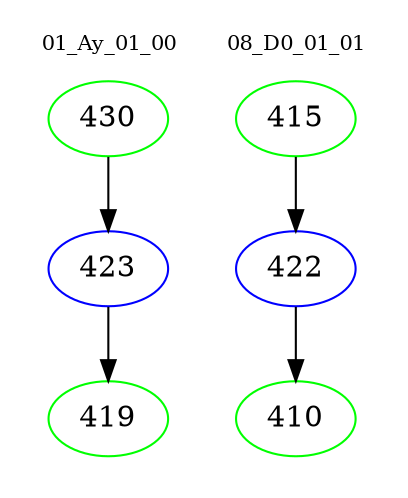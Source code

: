 digraph{
subgraph cluster_0 {
color = white
label = "01_Ay_01_00";
fontsize=10;
T0_430 [label="430", color="green"]
T0_430 -> T0_423 [color="black"]
T0_423 [label="423", color="blue"]
T0_423 -> T0_419 [color="black"]
T0_419 [label="419", color="green"]
}
subgraph cluster_1 {
color = white
label = "08_D0_01_01";
fontsize=10;
T1_415 [label="415", color="green"]
T1_415 -> T1_422 [color="black"]
T1_422 [label="422", color="blue"]
T1_422 -> T1_410 [color="black"]
T1_410 [label="410", color="green"]
}
}
